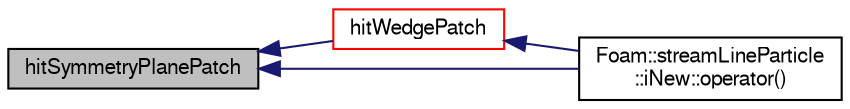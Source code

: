 digraph "hitSymmetryPlanePatch"
{
  bgcolor="transparent";
  edge [fontname="FreeSans",fontsize="10",labelfontname="FreeSans",labelfontsize="10"];
  node [fontname="FreeSans",fontsize="10",shape=record];
  rankdir="LR";
  Node137 [label="hitSymmetryPlanePatch",height=0.2,width=0.4,color="black", fillcolor="grey75", style="filled", fontcolor="black"];
  Node137 -> Node138 [dir="back",color="midnightblue",fontsize="10",style="solid",fontname="FreeSans"];
  Node138 [label="hitWedgePatch",height=0.2,width=0.4,color="red",URL="$a28774.html#a2fd0be2c03210ee48c5c2960983c7a55",tooltip="Overridable function to handle the particle hitting a wedge. "];
  Node138 -> Node144 [dir="back",color="midnightblue",fontsize="10",style="solid",fontname="FreeSans"];
  Node144 [label="Foam::streamLineParticle\l::iNew::operator()",height=0.2,width=0.4,color="black",URL="$a28782.html#acd63a3abfe79adcabffffd5c51b01ac4"];
  Node137 -> Node144 [dir="back",color="midnightblue",fontsize="10",style="solid",fontname="FreeSans"];
}
